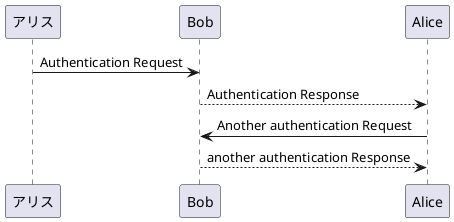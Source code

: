 @startuml
アリス-> Bob: Authentication Request
Bob --> Alice: Authentication Response

Alice -> Bob: Another authentication Request
Alice <-- Bob: another authentication Response
@enduml
